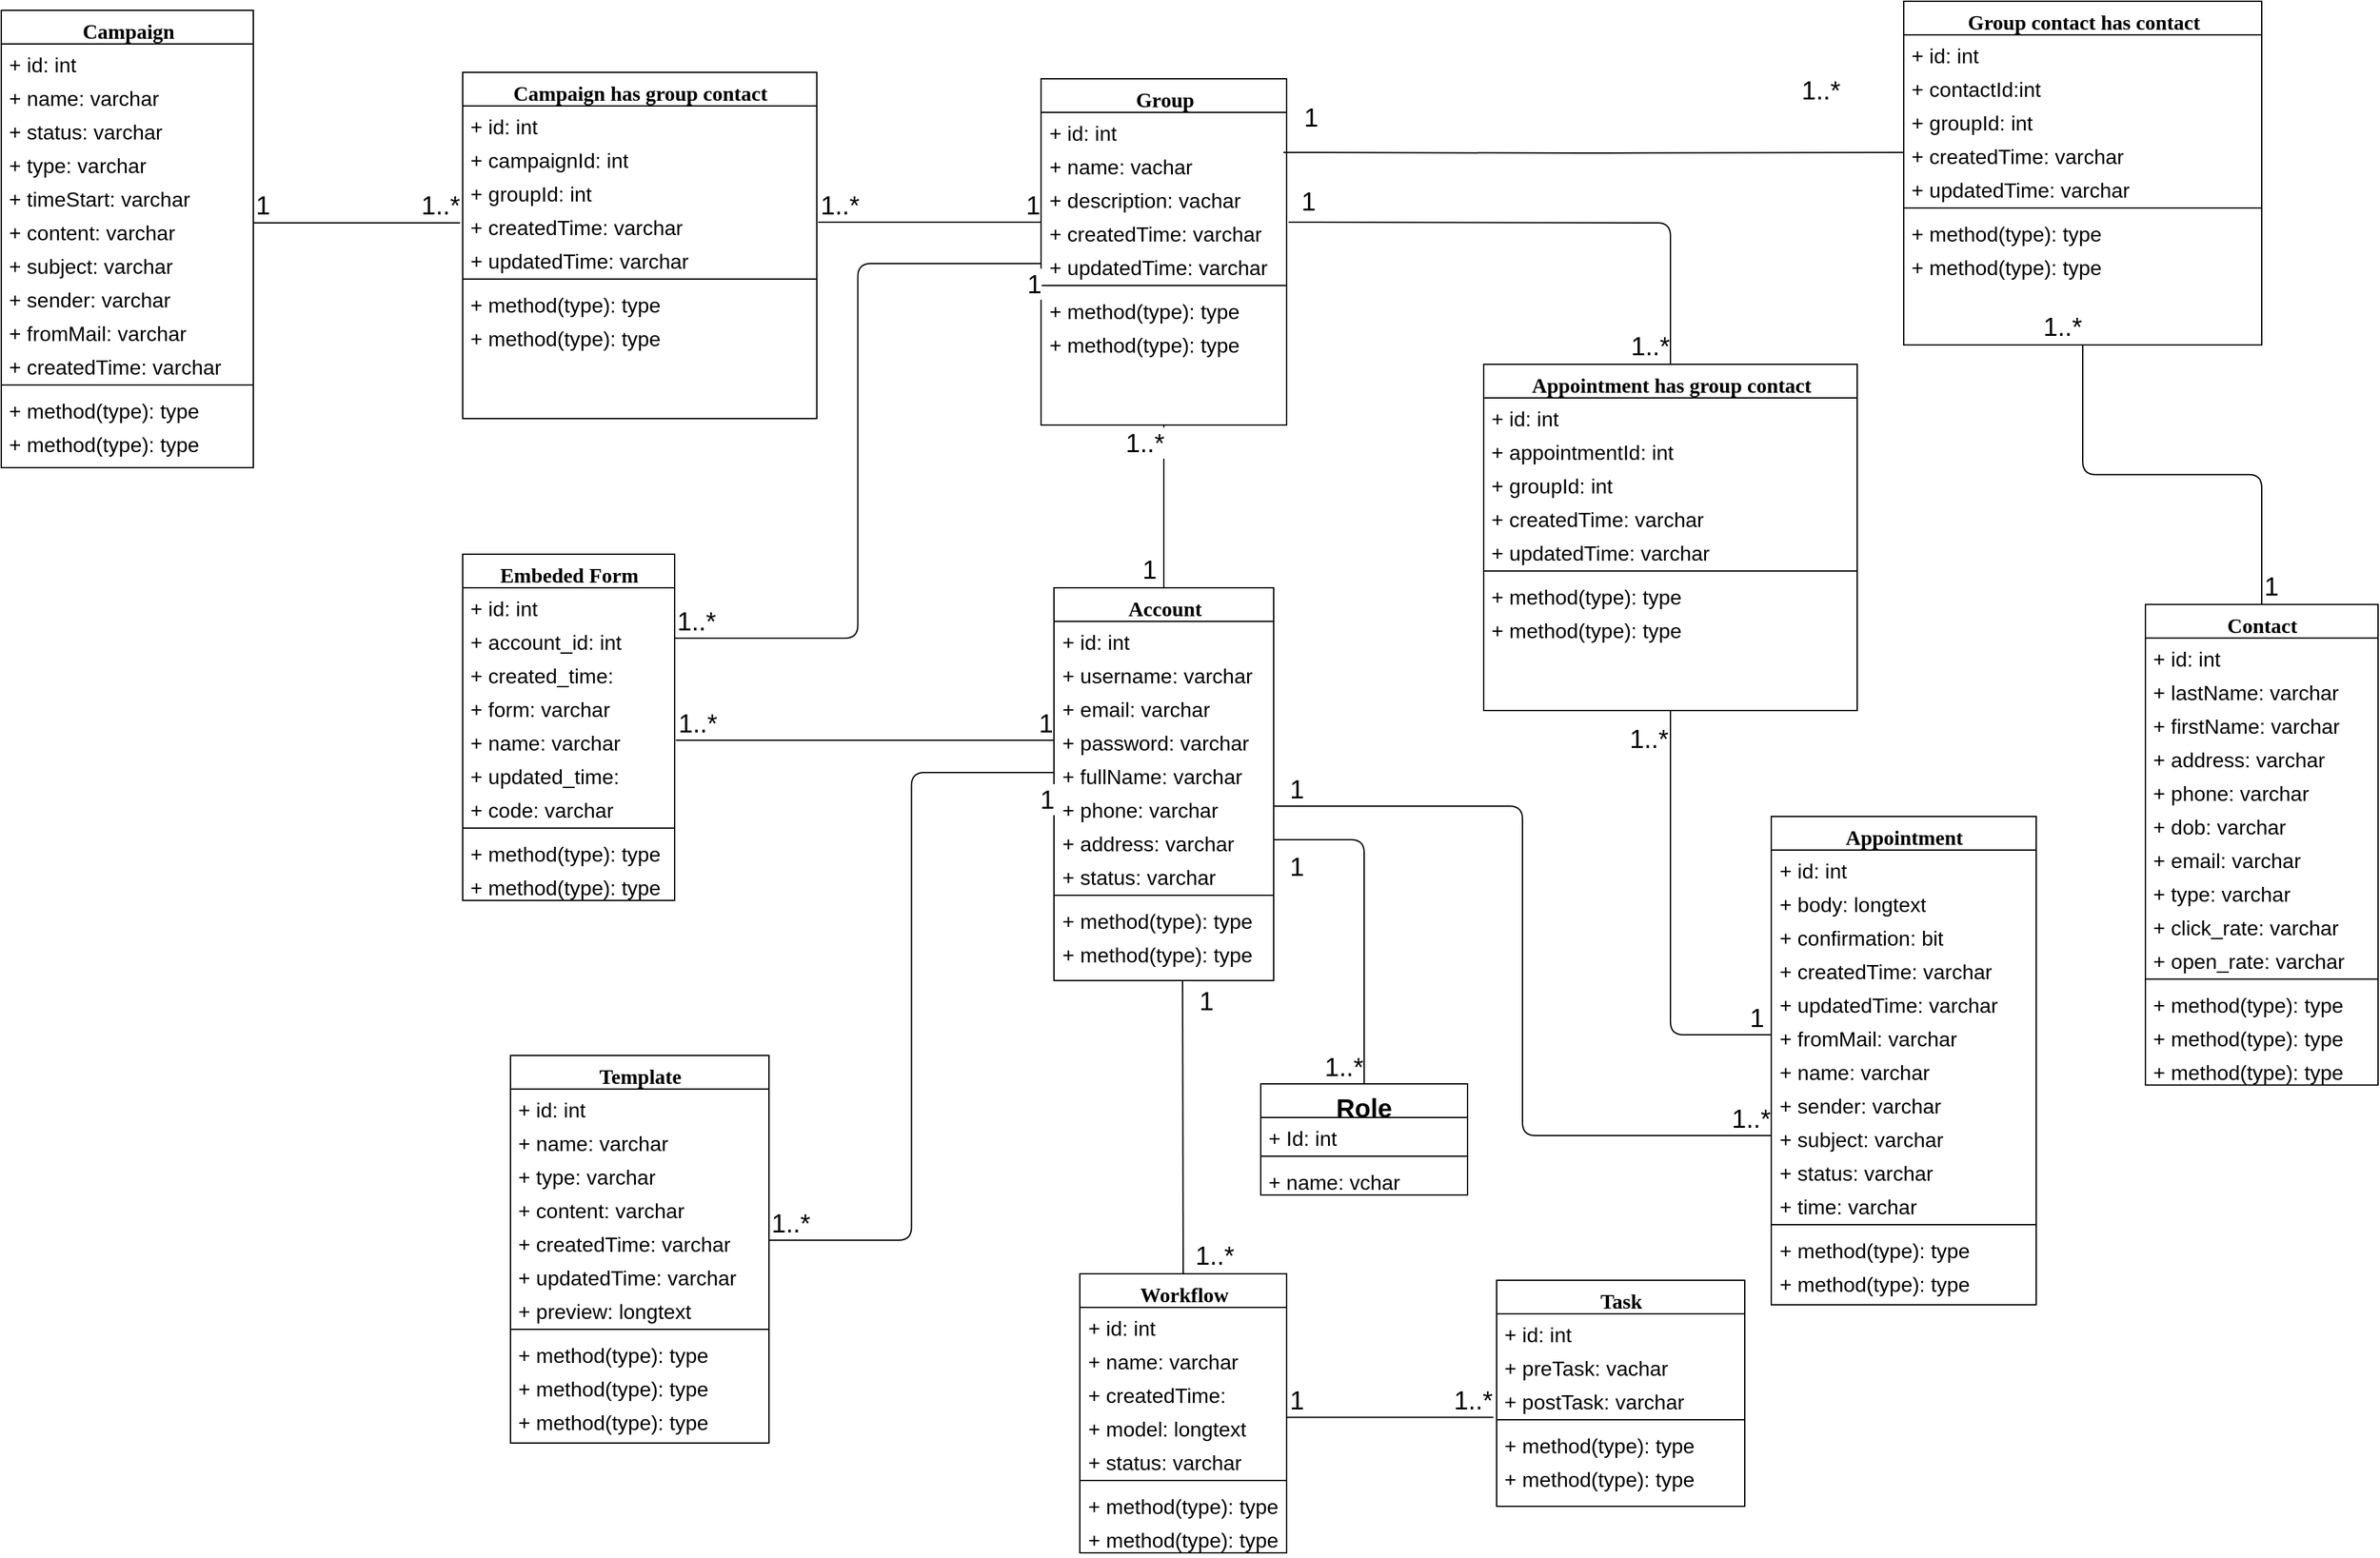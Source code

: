 <mxfile version="11.1.4" type="device"><diagram name="Page-1" id="9f46799a-70d6-7492-0946-bef42562c5a5"><mxGraphModel dx="2247" dy="725" grid="0" gridSize="10" guides="1" tooltips="1" connect="1" arrows="1" fold="1" page="0" pageScale="1" pageWidth="1100" pageHeight="850" background="#ffffff" math="0" shadow="0"><root><mxCell id="0"/><mxCell id="1" parent="0"/><mxCell id="78961159f06e98e8-17" value="Group" style="swimlane;html=1;fontStyle=1;align=center;verticalAlign=top;childLayout=stackLayout;horizontal=1;startSize=26;horizontalStack=0;resizeParent=1;resizeLast=0;collapsible=1;marginBottom=0;swimlaneFillColor=#ffffff;rounded=0;shadow=0;comic=0;labelBackgroundColor=none;strokeColor=#000000;strokeWidth=1;fillColor=none;fontFamily=Verdana;fontSize=16;fontColor=#000000;" parent="1" vertex="1"><mxGeometry x="373.5" y="205" width="190" height="268" as="geometry"/></mxCell><mxCell id="78961159f06e98e8-21" value="+ id: int" style="text;html=1;strokeColor=none;fillColor=none;align=left;verticalAlign=top;spacingLeft=4;spacingRight=4;whiteSpace=wrap;overflow=hidden;rotatable=0;points=[[0,0.5],[1,0.5]];portConstraint=eastwest;fontSize=16;" parent="78961159f06e98e8-17" vertex="1"><mxGeometry y="26" width="190" height="26" as="geometry"/></mxCell><mxCell id="78961159f06e98e8-23" value="+ name: vachar" style="text;html=1;strokeColor=none;fillColor=none;align=left;verticalAlign=top;spacingLeft=4;spacingRight=4;whiteSpace=wrap;overflow=hidden;rotatable=0;points=[[0,0.5],[1,0.5]];portConstraint=eastwest;fontSize=16;" parent="78961159f06e98e8-17" vertex="1"><mxGeometry y="52" width="190" height="26" as="geometry"/></mxCell><mxCell id="78961159f06e98e8-25" value="+ description: vachar" style="text;html=1;strokeColor=none;fillColor=none;align=left;verticalAlign=top;spacingLeft=4;spacingRight=4;whiteSpace=wrap;overflow=hidden;rotatable=0;points=[[0,0.5],[1,0.5]];portConstraint=eastwest;fontSize=16;" parent="78961159f06e98e8-17" vertex="1"><mxGeometry y="78" width="190" height="26" as="geometry"/></mxCell><mxCell id="78961159f06e98e8-26" value="+ createdTime: varchar" style="text;html=1;strokeColor=none;fillColor=none;align=left;verticalAlign=top;spacingLeft=4;spacingRight=4;whiteSpace=wrap;overflow=hidden;rotatable=0;points=[[0,0.5],[1,0.5]];portConstraint=eastwest;fontSize=16;" parent="78961159f06e98e8-17" vertex="1"><mxGeometry y="104" width="190" height="26" as="geometry"/></mxCell><mxCell id="78961159f06e98e8-24" value="+ updatedTime: varchar" style="text;html=1;strokeColor=none;fillColor=none;align=left;verticalAlign=top;spacingLeft=4;spacingRight=4;whiteSpace=wrap;overflow=hidden;rotatable=0;points=[[0,0.5],[1,0.5]];portConstraint=eastwest;fontSize=16;" parent="78961159f06e98e8-17" vertex="1"><mxGeometry y="130" width="190" height="26" as="geometry"/></mxCell><mxCell id="78961159f06e98e8-19" value="" style="line;html=1;strokeWidth=1;fillColor=none;align=left;verticalAlign=middle;spacingTop=-1;spacingLeft=3;spacingRight=3;rotatable=0;labelPosition=right;points=[];portConstraint=eastwest;fontSize=16;" parent="78961159f06e98e8-17" vertex="1"><mxGeometry y="156" width="190" height="8" as="geometry"/></mxCell><mxCell id="78961159f06e98e8-20" value="+ method(type): type" style="text;html=1;strokeColor=none;fillColor=none;align=left;verticalAlign=top;spacingLeft=4;spacingRight=4;whiteSpace=wrap;overflow=hidden;rotatable=0;points=[[0,0.5],[1,0.5]];portConstraint=eastwest;fontSize=16;" parent="78961159f06e98e8-17" vertex="1"><mxGeometry y="164" width="190" height="26" as="geometry"/></mxCell><mxCell id="78961159f06e98e8-27" value="+ method(type): type" style="text;html=1;strokeColor=none;fillColor=none;align=left;verticalAlign=top;spacingLeft=4;spacingRight=4;whiteSpace=wrap;overflow=hidden;rotatable=0;points=[[0,0.5],[1,0.5]];portConstraint=eastwest;fontSize=16;" parent="78961159f06e98e8-17" vertex="1"><mxGeometry y="190" width="190" height="26" as="geometry"/></mxCell><mxCell id="78961159f06e98e8-30" value="Contact" style="swimlane;html=1;fontStyle=1;align=center;verticalAlign=top;childLayout=stackLayout;horizontal=1;startSize=26;horizontalStack=0;resizeParent=1;resizeLast=0;collapsible=1;marginBottom=0;swimlaneFillColor=#ffffff;rounded=0;shadow=0;comic=0;labelBackgroundColor=none;strokeColor=#000000;strokeWidth=1;fillColor=none;fontFamily=Verdana;fontSize=16;fontColor=#000000;" parent="1" vertex="1"><mxGeometry x="1228" y="611.833" width="180" height="372" as="geometry"/></mxCell><mxCell id="78961159f06e98e8-31" value="+ id: int" style="text;html=1;strokeColor=none;fillColor=none;align=left;verticalAlign=top;spacingLeft=4;spacingRight=4;whiteSpace=wrap;overflow=hidden;rotatable=0;points=[[0,0.5],[1,0.5]];portConstraint=eastwest;fontSize=16;" parent="78961159f06e98e8-30" vertex="1"><mxGeometry y="26" width="180" height="26" as="geometry"/></mxCell><mxCell id="78961159f06e98e8-32" value="+ lastName: varchar" style="text;html=1;strokeColor=none;fillColor=none;align=left;verticalAlign=top;spacingLeft=4;spacingRight=4;whiteSpace=wrap;overflow=hidden;rotatable=0;points=[[0,0.5],[1,0.5]];portConstraint=eastwest;fontSize=16;" parent="78961159f06e98e8-30" vertex="1"><mxGeometry y="52" width="180" height="26" as="geometry"/></mxCell><mxCell id="78961159f06e98e8-33" value="+ firstName: varchar" style="text;html=1;strokeColor=none;fillColor=none;align=left;verticalAlign=top;spacingLeft=4;spacingRight=4;whiteSpace=wrap;overflow=hidden;rotatable=0;points=[[0,0.5],[1,0.5]];portConstraint=eastwest;fontSize=16;" parent="78961159f06e98e8-30" vertex="1"><mxGeometry y="78" width="180" height="26" as="geometry"/></mxCell><mxCell id="78961159f06e98e8-34" value="+ address: varchar" style="text;html=1;strokeColor=none;fillColor=none;align=left;verticalAlign=top;spacingLeft=4;spacingRight=4;whiteSpace=wrap;overflow=hidden;rotatable=0;points=[[0,0.5],[1,0.5]];portConstraint=eastwest;fontSize=16;" parent="78961159f06e98e8-30" vertex="1"><mxGeometry y="104" width="180" height="26" as="geometry"/></mxCell><mxCell id="78961159f06e98e8-36" value="+ phone: varchar" style="text;html=1;strokeColor=none;fillColor=none;align=left;verticalAlign=top;spacingLeft=4;spacingRight=4;whiteSpace=wrap;overflow=hidden;rotatable=0;points=[[0,0.5],[1,0.5]];portConstraint=eastwest;fontSize=16;" parent="78961159f06e98e8-30" vertex="1"><mxGeometry y="130" width="180" height="26" as="geometry"/></mxCell><mxCell id="78961159f06e98e8-37" value="+ dob: varchar" style="text;html=1;strokeColor=none;fillColor=none;align=left;verticalAlign=top;spacingLeft=4;spacingRight=4;whiteSpace=wrap;overflow=hidden;rotatable=0;points=[[0,0.5],[1,0.5]];portConstraint=eastwest;fontSize=16;" parent="78961159f06e98e8-30" vertex="1"><mxGeometry y="156" width="180" height="26" as="geometry"/></mxCell><mxCell id="nnzQ3aGv4kiYzwMEqZN--4" value="+ email: varchar" style="text;html=1;strokeColor=none;fillColor=none;align=left;verticalAlign=top;spacingLeft=4;spacingRight=4;whiteSpace=wrap;overflow=hidden;rotatable=0;points=[[0,0.5],[1,0.5]];portConstraint=eastwest;fontSize=16;" parent="78961159f06e98e8-30" vertex="1"><mxGeometry y="182" width="180" height="26" as="geometry"/></mxCell><mxCell id="nnzQ3aGv4kiYzwMEqZN--6" value="+ type: varchar" style="text;html=1;strokeColor=none;fillColor=none;align=left;verticalAlign=top;spacingLeft=4;spacingRight=4;whiteSpace=wrap;overflow=hidden;rotatable=0;points=[[0,0.5],[1,0.5]];portConstraint=eastwest;fontSize=16;" parent="78961159f06e98e8-30" vertex="1"><mxGeometry y="208" width="180" height="26" as="geometry"/></mxCell><mxCell id="nnzQ3aGv4kiYzwMEqZN--5" value="+ click_rate: varchar" style="text;html=1;strokeColor=none;fillColor=none;align=left;verticalAlign=top;spacingLeft=4;spacingRight=4;whiteSpace=wrap;overflow=hidden;rotatable=0;points=[[0,0.5],[1,0.5]];portConstraint=eastwest;fontSize=16;" parent="78961159f06e98e8-30" vertex="1"><mxGeometry y="234" width="180" height="26" as="geometry"/></mxCell><mxCell id="nnzQ3aGv4kiYzwMEqZN--7" value="+ open_rate: varchar" style="text;html=1;strokeColor=none;fillColor=none;align=left;verticalAlign=top;spacingLeft=4;spacingRight=4;whiteSpace=wrap;overflow=hidden;rotatable=0;points=[[0,0.5],[1,0.5]];portConstraint=eastwest;fontSize=16;" parent="78961159f06e98e8-30" vertex="1"><mxGeometry y="260" width="180" height="26" as="geometry"/></mxCell><mxCell id="78961159f06e98e8-38" value="" style="line;html=1;strokeWidth=1;fillColor=none;align=left;verticalAlign=middle;spacingTop=-1;spacingLeft=3;spacingRight=3;rotatable=0;labelPosition=right;points=[];portConstraint=eastwest;fontSize=16;" parent="78961159f06e98e8-30" vertex="1"><mxGeometry y="286" width="180" height="8" as="geometry"/></mxCell><mxCell id="78961159f06e98e8-39" value="+ method(type): type" style="text;html=1;strokeColor=none;fillColor=none;align=left;verticalAlign=top;spacingLeft=4;spacingRight=4;whiteSpace=wrap;overflow=hidden;rotatable=0;points=[[0,0.5],[1,0.5]];portConstraint=eastwest;fontSize=16;" parent="78961159f06e98e8-30" vertex="1"><mxGeometry y="294" width="180" height="26" as="geometry"/></mxCell><mxCell id="78961159f06e98e8-40" value="+ method(type): type" style="text;html=1;strokeColor=none;fillColor=none;align=left;verticalAlign=top;spacingLeft=4;spacingRight=4;whiteSpace=wrap;overflow=hidden;rotatable=0;points=[[0,0.5],[1,0.5]];portConstraint=eastwest;fontSize=16;" parent="78961159f06e98e8-30" vertex="1"><mxGeometry y="320" width="180" height="26" as="geometry"/></mxCell><mxCell id="78961159f06e98e8-42" value="+ method(type): type" style="text;html=1;strokeColor=none;fillColor=none;align=left;verticalAlign=top;spacingLeft=4;spacingRight=4;whiteSpace=wrap;overflow=hidden;rotatable=0;points=[[0,0.5],[1,0.5]];portConstraint=eastwest;fontSize=16;" parent="78961159f06e98e8-30" vertex="1"><mxGeometry y="346" width="180" height="26" as="geometry"/></mxCell><mxCell id="78961159f06e98e8-43" value="Embeded Form" style="swimlane;html=1;fontStyle=1;align=center;verticalAlign=top;childLayout=stackLayout;horizontal=1;startSize=26;horizontalStack=0;resizeParent=1;resizeLast=0;collapsible=1;marginBottom=0;swimlaneFillColor=#ffffff;rounded=0;shadow=0;comic=0;labelBackgroundColor=none;strokeColor=#000000;strokeWidth=1;fillColor=none;fontFamily=Verdana;fontSize=16;fontColor=#000000;" parent="1" vertex="1"><mxGeometry x="-74" y="573" width="164" height="268" as="geometry"/></mxCell><mxCell id="78961159f06e98e8-44" value="+ id: int" style="text;html=1;strokeColor=none;fillColor=none;align=left;verticalAlign=top;spacingLeft=4;spacingRight=4;whiteSpace=wrap;overflow=hidden;rotatable=0;points=[[0,0.5],[1,0.5]];portConstraint=eastwest;fontSize=16;" parent="78961159f06e98e8-43" vertex="1"><mxGeometry y="26" width="164" height="26" as="geometry"/></mxCell><mxCell id="78961159f06e98e8-45" value="+ account_id: int" style="text;html=1;strokeColor=none;fillColor=none;align=left;verticalAlign=top;spacingLeft=4;spacingRight=4;whiteSpace=wrap;overflow=hidden;rotatable=0;points=[[0,0.5],[1,0.5]];portConstraint=eastwest;fontSize=16;" parent="78961159f06e98e8-43" vertex="1"><mxGeometry y="52" width="164" height="26" as="geometry"/></mxCell><mxCell id="78961159f06e98e8-49" value="+ created_time: varchar" style="text;html=1;strokeColor=none;fillColor=none;align=left;verticalAlign=top;spacingLeft=4;spacingRight=4;whiteSpace=wrap;overflow=hidden;rotatable=0;points=[[0,0.5],[1,0.5]];portConstraint=eastwest;fontSize=16;" parent="78961159f06e98e8-43" vertex="1"><mxGeometry y="78" width="164" height="26" as="geometry"/></mxCell><mxCell id="78961159f06e98e8-50" value="+ form: varchar" style="text;html=1;strokeColor=none;fillColor=none;align=left;verticalAlign=top;spacingLeft=4;spacingRight=4;whiteSpace=wrap;overflow=hidden;rotatable=0;points=[[0,0.5],[1,0.5]];portConstraint=eastwest;fontSize=16;" parent="78961159f06e98e8-43" vertex="1"><mxGeometry y="104" width="164" height="26" as="geometry"/></mxCell><mxCell id="nnzQ3aGv4kiYzwMEqZN--10" value="+ name: varchar" style="text;html=1;strokeColor=none;fillColor=none;align=left;verticalAlign=top;spacingLeft=4;spacingRight=4;whiteSpace=wrap;overflow=hidden;rotatable=0;points=[[0,0.5],[1,0.5]];portConstraint=eastwest;fontSize=16;" parent="78961159f06e98e8-43" vertex="1"><mxGeometry y="130" width="164" height="26" as="geometry"/></mxCell><mxCell id="nnzQ3aGv4kiYzwMEqZN--12" value="+ updated_time: varchar" style="text;html=1;strokeColor=none;fillColor=none;align=left;verticalAlign=top;spacingLeft=4;spacingRight=4;whiteSpace=wrap;overflow=hidden;rotatable=0;points=[[0,0.5],[1,0.5]];portConstraint=eastwest;fontSize=16;" parent="78961159f06e98e8-43" vertex="1"><mxGeometry y="156" width="164" height="26" as="geometry"/></mxCell><mxCell id="nnzQ3aGv4kiYzwMEqZN--11" value="+ code: varchar" style="text;html=1;strokeColor=none;fillColor=none;align=left;verticalAlign=top;spacingLeft=4;spacingRight=4;whiteSpace=wrap;overflow=hidden;rotatable=0;points=[[0,0.5],[1,0.5]];portConstraint=eastwest;fontSize=16;" parent="78961159f06e98e8-43" vertex="1"><mxGeometry y="182" width="164" height="26" as="geometry"/></mxCell><mxCell id="78961159f06e98e8-51" value="" style="line;html=1;strokeWidth=1;fillColor=none;align=left;verticalAlign=middle;spacingTop=-1;spacingLeft=3;spacingRight=3;rotatable=0;labelPosition=right;points=[];portConstraint=eastwest;fontSize=16;" parent="78961159f06e98e8-43" vertex="1"><mxGeometry y="208" width="164" height="8" as="geometry"/></mxCell><mxCell id="78961159f06e98e8-52" value="+ method(type): type" style="text;html=1;strokeColor=none;fillColor=none;align=left;verticalAlign=top;spacingLeft=4;spacingRight=4;whiteSpace=wrap;overflow=hidden;rotatable=0;points=[[0,0.5],[1,0.5]];portConstraint=eastwest;fontSize=16;" parent="78961159f06e98e8-43" vertex="1"><mxGeometry y="216" width="164" height="26" as="geometry"/></mxCell><mxCell id="78961159f06e98e8-53" value="+ method(type): type" style="text;html=1;strokeColor=none;fillColor=none;align=left;verticalAlign=top;spacingLeft=4;spacingRight=4;whiteSpace=wrap;overflow=hidden;rotatable=0;points=[[0,0.5],[1,0.5]];portConstraint=eastwest;fontSize=16;" parent="78961159f06e98e8-43" vertex="1"><mxGeometry y="242" width="164" height="26" as="geometry"/></mxCell><mxCell id="78961159f06e98e8-56" value="Template" style="swimlane;html=1;fontStyle=1;align=center;verticalAlign=top;childLayout=stackLayout;horizontal=1;startSize=26;horizontalStack=0;resizeParent=1;resizeLast=0;collapsible=1;marginBottom=0;swimlaneFillColor=#ffffff;rounded=0;shadow=0;comic=0;labelBackgroundColor=none;strokeColor=#000000;strokeWidth=1;fillColor=none;fontFamily=Verdana;fontSize=16;fontColor=#000000;" parent="1" vertex="1"><mxGeometry x="-37" y="961" width="200" height="300" as="geometry"/></mxCell><mxCell id="78961159f06e98e8-57" value="+ id: int" style="text;html=1;strokeColor=none;fillColor=none;align=left;verticalAlign=top;spacingLeft=4;spacingRight=4;whiteSpace=wrap;overflow=hidden;rotatable=0;points=[[0,0.5],[1,0.5]];portConstraint=eastwest;fontSize=16;" parent="78961159f06e98e8-56" vertex="1"><mxGeometry y="26" width="200" height="26" as="geometry"/></mxCell><mxCell id="78961159f06e98e8-58" value="+ name: varchar" style="text;html=1;strokeColor=none;fillColor=none;align=left;verticalAlign=top;spacingLeft=4;spacingRight=4;whiteSpace=wrap;overflow=hidden;rotatable=0;points=[[0,0.5],[1,0.5]];portConstraint=eastwest;fontSize=16;" parent="78961159f06e98e8-56" vertex="1"><mxGeometry y="52" width="200" height="26" as="geometry"/></mxCell><mxCell id="78961159f06e98e8-59" value="+ type: varchar" style="text;html=1;strokeColor=none;fillColor=none;align=left;verticalAlign=top;spacingLeft=4;spacingRight=4;whiteSpace=wrap;overflow=hidden;rotatable=0;points=[[0,0.5],[1,0.5]];portConstraint=eastwest;fontSize=16;" parent="78961159f06e98e8-56" vertex="1"><mxGeometry y="78" width="200" height="26" as="geometry"/></mxCell><mxCell id="78961159f06e98e8-60" value="+ content: varchar" style="text;html=1;strokeColor=none;fillColor=none;align=left;verticalAlign=top;spacingLeft=4;spacingRight=4;whiteSpace=wrap;overflow=hidden;rotatable=0;points=[[0,0.5],[1,0.5]];portConstraint=eastwest;fontSize=16;" parent="78961159f06e98e8-56" vertex="1"><mxGeometry y="104" width="200" height="26" as="geometry"/></mxCell><mxCell id="78961159f06e98e8-61" value="+ createdTime: varchar" style="text;html=1;strokeColor=none;fillColor=none;align=left;verticalAlign=top;spacingLeft=4;spacingRight=4;whiteSpace=wrap;overflow=hidden;rotatable=0;points=[[0,0.5],[1,0.5]];portConstraint=eastwest;fontSize=16;" parent="78961159f06e98e8-56" vertex="1"><mxGeometry y="130" width="200" height="26" as="geometry"/></mxCell><mxCell id="78961159f06e98e8-63" value="+ updatedTime: varchar" style="text;html=1;strokeColor=none;fillColor=none;align=left;verticalAlign=top;spacingLeft=4;spacingRight=4;whiteSpace=wrap;overflow=hidden;rotatable=0;points=[[0,0.5],[1,0.5]];portConstraint=eastwest;fontSize=16;" parent="78961159f06e98e8-56" vertex="1"><mxGeometry y="156" width="200" height="26" as="geometry"/></mxCell><mxCell id="78961159f06e98e8-62" value="+ preview: longtext" style="text;html=1;strokeColor=none;fillColor=none;align=left;verticalAlign=top;spacingLeft=4;spacingRight=4;whiteSpace=wrap;overflow=hidden;rotatable=0;points=[[0,0.5],[1,0.5]];portConstraint=eastwest;fontSize=16;" parent="78961159f06e98e8-56" vertex="1"><mxGeometry y="182" width="200" height="26" as="geometry"/></mxCell><mxCell id="78961159f06e98e8-64" value="" style="line;html=1;strokeWidth=1;fillColor=none;align=left;verticalAlign=middle;spacingTop=-1;spacingLeft=3;spacingRight=3;rotatable=0;labelPosition=right;points=[];portConstraint=eastwest;fontSize=16;" parent="78961159f06e98e8-56" vertex="1"><mxGeometry y="208" width="200" height="8" as="geometry"/></mxCell><mxCell id="78961159f06e98e8-65" value="+ method(type): type" style="text;html=1;strokeColor=none;fillColor=none;align=left;verticalAlign=top;spacingLeft=4;spacingRight=4;whiteSpace=wrap;overflow=hidden;rotatable=0;points=[[0,0.5],[1,0.5]];portConstraint=eastwest;fontSize=16;" parent="78961159f06e98e8-56" vertex="1"><mxGeometry y="216" width="200" height="26" as="geometry"/></mxCell><mxCell id="78961159f06e98e8-66" value="+ method(type): type" style="text;html=1;strokeColor=none;fillColor=none;align=left;verticalAlign=top;spacingLeft=4;spacingRight=4;whiteSpace=wrap;overflow=hidden;rotatable=0;points=[[0,0.5],[1,0.5]];portConstraint=eastwest;fontSize=16;" parent="78961159f06e98e8-56" vertex="1"><mxGeometry y="242" width="200" height="26" as="geometry"/></mxCell><mxCell id="78961159f06e98e8-68" value="+ method(type): type" style="text;html=1;strokeColor=none;fillColor=none;align=left;verticalAlign=top;spacingLeft=4;spacingRight=4;whiteSpace=wrap;overflow=hidden;rotatable=0;points=[[0,0.5],[1,0.5]];portConstraint=eastwest;fontSize=16;" parent="78961159f06e98e8-56" vertex="1"><mxGeometry y="268" width="200" height="26" as="geometry"/></mxCell><mxCell id="78961159f06e98e8-69" value="Appointment" style="swimlane;html=1;fontStyle=1;align=center;verticalAlign=top;childLayout=stackLayout;horizontal=1;startSize=26;horizontalStack=0;resizeParent=1;resizeLast=0;collapsible=1;marginBottom=0;swimlaneFillColor=#ffffff;rounded=0;shadow=0;comic=0;labelBackgroundColor=none;strokeColor=#000000;strokeWidth=1;fillColor=none;fontFamily=Verdana;fontSize=16;fontColor=#000000;" parent="1" vertex="1"><mxGeometry x="938.5" y="776" width="205" height="378" as="geometry"/></mxCell><mxCell id="78961159f06e98e8-70" value="+ id: int" style="text;html=1;strokeColor=none;fillColor=none;align=left;verticalAlign=top;spacingLeft=4;spacingRight=4;whiteSpace=wrap;overflow=hidden;rotatable=0;points=[[0,0.5],[1,0.5]];portConstraint=eastwest;fontSize=16;" parent="78961159f06e98e8-69" vertex="1"><mxGeometry y="26" width="205" height="26" as="geometry"/></mxCell><mxCell id="78961159f06e98e8-71" value="+ body: longtext" style="text;html=1;strokeColor=none;fillColor=none;align=left;verticalAlign=top;spacingLeft=4;spacingRight=4;whiteSpace=wrap;overflow=hidden;rotatable=0;points=[[0,0.5],[1,0.5]];portConstraint=eastwest;fontSize=16;" parent="78961159f06e98e8-69" vertex="1"><mxGeometry y="52" width="205" height="26" as="geometry"/></mxCell><mxCell id="78961159f06e98e8-72" value="+ confirmation: bit" style="text;html=1;strokeColor=none;fillColor=none;align=left;verticalAlign=top;spacingLeft=4;spacingRight=4;whiteSpace=wrap;overflow=hidden;rotatable=0;points=[[0,0.5],[1,0.5]];portConstraint=eastwest;fontSize=16;" parent="78961159f06e98e8-69" vertex="1"><mxGeometry y="78" width="205" height="26" as="geometry"/></mxCell><mxCell id="78961159f06e98e8-74" value="+ createdTime: varchar" style="text;html=1;strokeColor=none;fillColor=none;align=left;verticalAlign=top;spacingLeft=4;spacingRight=4;whiteSpace=wrap;overflow=hidden;rotatable=0;points=[[0,0.5],[1,0.5]];portConstraint=eastwest;fontSize=16;" parent="78961159f06e98e8-69" vertex="1"><mxGeometry y="104" width="205" height="26" as="geometry"/></mxCell><mxCell id="78961159f06e98e8-76" value="+ updatedTime: varchar" style="text;html=1;strokeColor=none;fillColor=none;align=left;verticalAlign=top;spacingLeft=4;spacingRight=4;whiteSpace=wrap;overflow=hidden;rotatable=0;points=[[0,0.5],[1,0.5]];portConstraint=eastwest;fontSize=16;" parent="78961159f06e98e8-69" vertex="1"><mxGeometry y="130" width="205" height="26" as="geometry"/></mxCell><mxCell id="78961159f06e98e8-75" value="+ fromMail: varchar" style="text;html=1;strokeColor=none;fillColor=none;align=left;verticalAlign=top;spacingLeft=4;spacingRight=4;whiteSpace=wrap;overflow=hidden;rotatable=0;points=[[0,0.5],[1,0.5]];portConstraint=eastwest;fontSize=16;" parent="78961159f06e98e8-69" vertex="1"><mxGeometry y="156" width="205" height="26" as="geometry"/></mxCell><mxCell id="nnzQ3aGv4kiYzwMEqZN--14" value="+ name: varchar" style="text;html=1;strokeColor=none;fillColor=none;align=left;verticalAlign=top;spacingLeft=4;spacingRight=4;whiteSpace=wrap;overflow=hidden;rotatable=0;points=[[0,0.5],[1,0.5]];portConstraint=eastwest;fontSize=16;" parent="78961159f06e98e8-69" vertex="1"><mxGeometry y="182" width="205" height="26" as="geometry"/></mxCell><mxCell id="nnzQ3aGv4kiYzwMEqZN--15" value="+ sender: varchar" style="text;html=1;strokeColor=none;fillColor=none;align=left;verticalAlign=top;spacingLeft=4;spacingRight=4;whiteSpace=wrap;overflow=hidden;rotatable=0;points=[[0,0.5],[1,0.5]];portConstraint=eastwest;fontSize=16;" parent="78961159f06e98e8-69" vertex="1"><mxGeometry y="208" width="205" height="26" as="geometry"/></mxCell><mxCell id="nnzQ3aGv4kiYzwMEqZN--16" value="+ subject: varchar" style="text;html=1;strokeColor=none;fillColor=none;align=left;verticalAlign=top;spacingLeft=4;spacingRight=4;whiteSpace=wrap;overflow=hidden;rotatable=0;points=[[0,0.5],[1,0.5]];portConstraint=eastwest;fontSize=16;" parent="78961159f06e98e8-69" vertex="1"><mxGeometry y="234" width="205" height="26" as="geometry"/></mxCell><mxCell id="nnzQ3aGv4kiYzwMEqZN--17" value="+ status: varchar" style="text;html=1;strokeColor=none;fillColor=none;align=left;verticalAlign=top;spacingLeft=4;spacingRight=4;whiteSpace=wrap;overflow=hidden;rotatable=0;points=[[0,0.5],[1,0.5]];portConstraint=eastwest;fontSize=16;" parent="78961159f06e98e8-69" vertex="1"><mxGeometry y="260" width="205" height="26" as="geometry"/></mxCell><mxCell id="nnzQ3aGv4kiYzwMEqZN--18" value="+ time: varchar" style="text;html=1;strokeColor=none;fillColor=none;align=left;verticalAlign=top;spacingLeft=4;spacingRight=4;whiteSpace=wrap;overflow=hidden;rotatable=0;points=[[0,0.5],[1,0.5]];portConstraint=eastwest;fontSize=16;" parent="78961159f06e98e8-69" vertex="1"><mxGeometry y="286" width="205" height="26" as="geometry"/></mxCell><mxCell id="78961159f06e98e8-77" value="" style="line;html=1;strokeWidth=1;fillColor=none;align=left;verticalAlign=middle;spacingTop=-1;spacingLeft=3;spacingRight=3;rotatable=0;labelPosition=right;points=[];portConstraint=eastwest;fontSize=16;" parent="78961159f06e98e8-69" vertex="1"><mxGeometry y="312" width="205" height="8" as="geometry"/></mxCell><mxCell id="78961159f06e98e8-78" value="+ method(type): type" style="text;html=1;strokeColor=none;fillColor=none;align=left;verticalAlign=top;spacingLeft=4;spacingRight=4;whiteSpace=wrap;overflow=hidden;rotatable=0;points=[[0,0.5],[1,0.5]];portConstraint=eastwest;fontSize=16;" parent="78961159f06e98e8-69" vertex="1"><mxGeometry y="320" width="205" height="26" as="geometry"/></mxCell><mxCell id="78961159f06e98e8-79" value="+ method(type): type" style="text;html=1;strokeColor=none;fillColor=none;align=left;verticalAlign=top;spacingLeft=4;spacingRight=4;whiteSpace=wrap;overflow=hidden;rotatable=0;points=[[0,0.5],[1,0.5]];portConstraint=eastwest;fontSize=16;" parent="78961159f06e98e8-69" vertex="1"><mxGeometry y="346" width="205" height="26" as="geometry"/></mxCell><mxCell id="78961159f06e98e8-82" value="Account" style="swimlane;html=1;fontStyle=1;align=center;verticalAlign=top;childLayout=stackLayout;horizontal=1;startSize=26;horizontalStack=0;resizeParent=1;resizeLast=0;collapsible=1;marginBottom=0;swimlaneFillColor=#ffffff;rounded=0;shadow=0;comic=0;labelBackgroundColor=none;strokeColor=#000000;strokeWidth=1;fillColor=none;fontFamily=Verdana;fontSize=16;fontColor=#000000;" parent="1" vertex="1"><mxGeometry x="383.5" y="599" width="170" height="304" as="geometry"/></mxCell><mxCell id="78961159f06e98e8-83" value="+ id: int" style="text;html=1;strokeColor=none;fillColor=none;align=left;verticalAlign=top;spacingLeft=4;spacingRight=4;whiteSpace=wrap;overflow=hidden;rotatable=0;points=[[0,0.5],[1,0.5]];portConstraint=eastwest;fontSize=16;" parent="78961159f06e98e8-82" vertex="1"><mxGeometry y="26" width="170" height="26" as="geometry"/></mxCell><mxCell id="nnzQ3aGv4kiYzwMEqZN--38" value="+ username: varchar" style="text;html=1;strokeColor=none;fillColor=none;align=left;verticalAlign=top;spacingLeft=4;spacingRight=4;whiteSpace=wrap;overflow=hidden;rotatable=0;points=[[0,0.5],[1,0.5]];portConstraint=eastwest;fontSize=16;" parent="78961159f06e98e8-82" vertex="1"><mxGeometry y="52" width="170" height="26" as="geometry"/></mxCell><mxCell id="78961159f06e98e8-84" value="+ email: varchar" style="text;html=1;strokeColor=none;fillColor=none;align=left;verticalAlign=top;spacingLeft=4;spacingRight=4;whiteSpace=wrap;overflow=hidden;rotatable=0;points=[[0,0.5],[1,0.5]];portConstraint=eastwest;fontSize=16;" parent="78961159f06e98e8-82" vertex="1"><mxGeometry y="78" width="170" height="26" as="geometry"/></mxCell><mxCell id="78961159f06e98e8-85" value="+ password: varchar" style="text;html=1;strokeColor=none;fillColor=none;align=left;verticalAlign=top;spacingLeft=4;spacingRight=4;whiteSpace=wrap;overflow=hidden;rotatable=0;points=[[0,0.5],[1,0.5]];portConstraint=eastwest;fontSize=16;" parent="78961159f06e98e8-82" vertex="1"><mxGeometry y="104" width="170" height="26" as="geometry"/></mxCell><mxCell id="78961159f06e98e8-86" value="+ fullName: varchar" style="text;html=1;strokeColor=none;fillColor=none;align=left;verticalAlign=top;spacingLeft=4;spacingRight=4;whiteSpace=wrap;overflow=hidden;rotatable=0;points=[[0,0.5],[1,0.5]];portConstraint=eastwest;fontSize=16;" parent="78961159f06e98e8-82" vertex="1"><mxGeometry y="130" width="170" height="26" as="geometry"/></mxCell><mxCell id="78961159f06e98e8-87" value="+ phone: varchar" style="text;html=1;strokeColor=none;fillColor=none;align=left;verticalAlign=top;spacingLeft=4;spacingRight=4;whiteSpace=wrap;overflow=hidden;rotatable=0;points=[[0,0.5],[1,0.5]];portConstraint=eastwest;fontSize=16;" parent="78961159f06e98e8-82" vertex="1"><mxGeometry y="156" width="170" height="26" as="geometry"/></mxCell><mxCell id="78961159f06e98e8-88" value="+ address: varchar" style="text;html=1;strokeColor=none;fillColor=none;align=left;verticalAlign=top;spacingLeft=4;spacingRight=4;whiteSpace=wrap;overflow=hidden;rotatable=0;points=[[0,0.5],[1,0.5]];portConstraint=eastwest;fontSize=16;" parent="78961159f06e98e8-82" vertex="1"><mxGeometry y="182" width="170" height="26" as="geometry"/></mxCell><mxCell id="78961159f06e98e8-89" value="+ status: varchar" style="text;html=1;strokeColor=none;fillColor=none;align=left;verticalAlign=top;spacingLeft=4;spacingRight=4;whiteSpace=wrap;overflow=hidden;rotatable=0;points=[[0,0.5],[1,0.5]];portConstraint=eastwest;fontSize=16;" parent="78961159f06e98e8-82" vertex="1"><mxGeometry y="208" width="170" height="26" as="geometry"/></mxCell><mxCell id="78961159f06e98e8-90" value="" style="line;html=1;strokeWidth=1;fillColor=none;align=left;verticalAlign=middle;spacingTop=-1;spacingLeft=3;spacingRight=3;rotatable=0;labelPosition=right;points=[];portConstraint=eastwest;fontSize=16;" parent="78961159f06e98e8-82" vertex="1"><mxGeometry y="234" width="170" height="8" as="geometry"/></mxCell><mxCell id="78961159f06e98e8-91" value="+ method(type): type" style="text;html=1;strokeColor=none;fillColor=none;align=left;verticalAlign=top;spacingLeft=4;spacingRight=4;whiteSpace=wrap;overflow=hidden;rotatable=0;points=[[0,0.5],[1,0.5]];portConstraint=eastwest;fontSize=16;" parent="78961159f06e98e8-82" vertex="1"><mxGeometry y="242" width="170" height="26" as="geometry"/></mxCell><mxCell id="78961159f06e98e8-94" value="+ method(type): type" style="text;html=1;strokeColor=none;fillColor=none;align=left;verticalAlign=top;spacingLeft=4;spacingRight=4;whiteSpace=wrap;overflow=hidden;rotatable=0;points=[[0,0.5],[1,0.5]];portConstraint=eastwest;fontSize=16;" parent="78961159f06e98e8-82" vertex="1"><mxGeometry y="268" width="170" height="36" as="geometry"/></mxCell><mxCell id="78961159f06e98e8-108" value="Workflow" style="swimlane;html=1;fontStyle=1;align=center;verticalAlign=top;childLayout=stackLayout;horizontal=1;startSize=26;horizontalStack=0;resizeParent=1;resizeLast=0;collapsible=1;marginBottom=0;swimlaneFillColor=#ffffff;rounded=0;shadow=0;comic=0;labelBackgroundColor=none;strokeColor=#000000;strokeWidth=1;fillColor=none;fontFamily=Verdana;fontSize=16;fontColor=#000000;" parent="1" vertex="1"><mxGeometry x="403.5" y="1130.0" width="160" height="216" as="geometry"/></mxCell><mxCell id="78961159f06e98e8-109" value="+ id: int" style="text;html=1;strokeColor=none;fillColor=none;align=left;verticalAlign=top;spacingLeft=4;spacingRight=4;whiteSpace=wrap;overflow=hidden;rotatable=0;points=[[0,0.5],[1,0.5]];portConstraint=eastwest;fontSize=16;" parent="78961159f06e98e8-108" vertex="1"><mxGeometry y="26" width="160" height="26" as="geometry"/></mxCell><mxCell id="78961159f06e98e8-110" value="+ name: varchar" style="text;html=1;strokeColor=none;fillColor=none;align=left;verticalAlign=top;spacingLeft=4;spacingRight=4;whiteSpace=wrap;overflow=hidden;rotatable=0;points=[[0,0.5],[1,0.5]];portConstraint=eastwest;fontSize=16;" parent="78961159f06e98e8-108" vertex="1"><mxGeometry y="52" width="160" height="26" as="geometry"/></mxCell><mxCell id="nnzQ3aGv4kiYzwMEqZN--20" value="+ createdTime: varchar" style="text;html=1;strokeColor=none;fillColor=none;align=left;verticalAlign=top;spacingLeft=4;spacingRight=4;whiteSpace=wrap;overflow=hidden;rotatable=0;points=[[0,0.5],[1,0.5]];portConstraint=eastwest;fontSize=16;" parent="78961159f06e98e8-108" vertex="1"><mxGeometry y="78" width="160" height="26" as="geometry"/></mxCell><mxCell id="nnzQ3aGv4kiYzwMEqZN--19" value="+ model: longtext" style="text;html=1;strokeColor=none;fillColor=none;align=left;verticalAlign=top;spacingLeft=4;spacingRight=4;whiteSpace=wrap;overflow=hidden;rotatable=0;points=[[0,0.5],[1,0.5]];portConstraint=eastwest;fontSize=16;" parent="78961159f06e98e8-108" vertex="1"><mxGeometry y="104" width="160" height="26" as="geometry"/></mxCell><mxCell id="nnzQ3aGv4kiYzwMEqZN--21" value="+ status: varchar" style="text;html=1;strokeColor=none;fillColor=none;align=left;verticalAlign=top;spacingLeft=4;spacingRight=4;whiteSpace=wrap;overflow=hidden;rotatable=0;points=[[0,0.5],[1,0.5]];portConstraint=eastwest;fontSize=16;" parent="78961159f06e98e8-108" vertex="1"><mxGeometry y="130" width="160" height="26" as="geometry"/></mxCell><mxCell id="78961159f06e98e8-116" value="" style="line;html=1;strokeWidth=1;fillColor=none;align=left;verticalAlign=middle;spacingTop=-1;spacingLeft=3;spacingRight=3;rotatable=0;labelPosition=right;points=[];portConstraint=eastwest;fontSize=16;" parent="78961159f06e98e8-108" vertex="1"><mxGeometry y="156" width="160" height="8" as="geometry"/></mxCell><mxCell id="78961159f06e98e8-117" value="+ method(type): type" style="text;html=1;strokeColor=none;fillColor=none;align=left;verticalAlign=top;spacingLeft=4;spacingRight=4;whiteSpace=wrap;overflow=hidden;rotatable=0;points=[[0,0.5],[1,0.5]];portConstraint=eastwest;fontSize=16;" parent="78961159f06e98e8-108" vertex="1"><mxGeometry y="164" width="160" height="26" as="geometry"/></mxCell><mxCell id="78961159f06e98e8-120" value="+ method(type): type" style="text;html=1;strokeColor=none;fillColor=none;align=left;verticalAlign=top;spacingLeft=4;spacingRight=4;whiteSpace=wrap;overflow=hidden;rotatable=0;points=[[0,0.5],[1,0.5]];portConstraint=eastwest;fontSize=16;" parent="78961159f06e98e8-108" vertex="1"><mxGeometry y="190" width="160" height="26" as="geometry"/></mxCell><mxCell id="nnzQ3aGv4kiYzwMEqZN--22" value="Campaign" style="swimlane;html=1;fontStyle=1;align=center;verticalAlign=top;childLayout=stackLayout;horizontal=1;startSize=26;horizontalStack=0;resizeParent=1;resizeLast=0;collapsible=1;marginBottom=0;swimlaneFillColor=#ffffff;rounded=0;shadow=0;comic=0;labelBackgroundColor=none;strokeColor=#000000;strokeWidth=1;fillColor=none;fontFamily=Verdana;fontSize=16;fontColor=#000000;" parent="1" vertex="1"><mxGeometry x="-431" y="152" width="195" height="354" as="geometry"/></mxCell><mxCell id="nnzQ3aGv4kiYzwMEqZN--23" value="+ id: int" style="text;html=1;strokeColor=none;fillColor=none;align=left;verticalAlign=top;spacingLeft=4;spacingRight=4;whiteSpace=wrap;overflow=hidden;rotatable=0;points=[[0,0.5],[1,0.5]];portConstraint=eastwest;fontSize=16;" parent="nnzQ3aGv4kiYzwMEqZN--22" vertex="1"><mxGeometry y="26" width="195" height="26" as="geometry"/></mxCell><mxCell id="nnzQ3aGv4kiYzwMEqZN--29" value="+ name: varchar" style="text;html=1;strokeColor=none;fillColor=none;align=left;verticalAlign=top;spacingLeft=4;spacingRight=4;whiteSpace=wrap;overflow=hidden;rotatable=0;points=[[0,0.5],[1,0.5]];portConstraint=eastwest;fontSize=16;" parent="nnzQ3aGv4kiYzwMEqZN--22" vertex="1"><mxGeometry y="52" width="195" height="26" as="geometry"/></mxCell><mxCell id="nnzQ3aGv4kiYzwMEqZN--32" value="+ status: varchar" style="text;html=1;strokeColor=none;fillColor=none;align=left;verticalAlign=top;spacingLeft=4;spacingRight=4;whiteSpace=wrap;overflow=hidden;rotatable=0;points=[[0,0.5],[1,0.5]];portConstraint=eastwest;fontSize=16;" parent="nnzQ3aGv4kiYzwMEqZN--22" vertex="1"><mxGeometry y="78" width="195" height="26" as="geometry"/></mxCell><mxCell id="nnzQ3aGv4kiYzwMEqZN--24" value="+ type: varchar" style="text;html=1;strokeColor=none;fillColor=none;align=left;verticalAlign=top;spacingLeft=4;spacingRight=4;whiteSpace=wrap;overflow=hidden;rotatable=0;points=[[0,0.5],[1,0.5]];portConstraint=eastwest;fontSize=16;" parent="nnzQ3aGv4kiYzwMEqZN--22" vertex="1"><mxGeometry y="104" width="195" height="26" as="geometry"/></mxCell><mxCell id="nnzQ3aGv4kiYzwMEqZN--26" value="+ timeStart: varchar" style="text;html=1;strokeColor=none;fillColor=none;align=left;verticalAlign=top;spacingLeft=4;spacingRight=4;whiteSpace=wrap;overflow=hidden;rotatable=0;points=[[0,0.5],[1,0.5]];portConstraint=eastwest;fontSize=16;" parent="nnzQ3aGv4kiYzwMEqZN--22" vertex="1"><mxGeometry y="130" width="195" height="26" as="geometry"/></mxCell><mxCell id="nnzQ3aGv4kiYzwMEqZN--27" value="+ content: varchar" style="text;html=1;strokeColor=none;fillColor=none;align=left;verticalAlign=top;spacingLeft=4;spacingRight=4;whiteSpace=wrap;overflow=hidden;rotatable=0;points=[[0,0.5],[1,0.5]];portConstraint=eastwest;fontSize=16;" parent="nnzQ3aGv4kiYzwMEqZN--22" vertex="1"><mxGeometry y="156" width="195" height="26" as="geometry"/></mxCell><mxCell id="nnzQ3aGv4kiYzwMEqZN--28" value="+ subject: varchar" style="text;html=1;strokeColor=none;fillColor=none;align=left;verticalAlign=top;spacingLeft=4;spacingRight=4;whiteSpace=wrap;overflow=hidden;rotatable=0;points=[[0,0.5],[1,0.5]];portConstraint=eastwest;fontSize=16;" parent="nnzQ3aGv4kiYzwMEqZN--22" vertex="1"><mxGeometry y="182" width="195" height="26" as="geometry"/></mxCell><mxCell id="nnzQ3aGv4kiYzwMEqZN--30" value="+ sender: varchar" style="text;html=1;strokeColor=none;fillColor=none;align=left;verticalAlign=top;spacingLeft=4;spacingRight=4;whiteSpace=wrap;overflow=hidden;rotatable=0;points=[[0,0.5],[1,0.5]];portConstraint=eastwest;fontSize=16;" parent="nnzQ3aGv4kiYzwMEqZN--22" vertex="1"><mxGeometry y="208" width="195" height="26" as="geometry"/></mxCell><mxCell id="nnzQ3aGv4kiYzwMEqZN--31" value="+ fromMail: varchar" style="text;html=1;strokeColor=none;fillColor=none;align=left;verticalAlign=top;spacingLeft=4;spacingRight=4;whiteSpace=wrap;overflow=hidden;rotatable=0;points=[[0,0.5],[1,0.5]];portConstraint=eastwest;fontSize=16;" parent="nnzQ3aGv4kiYzwMEqZN--22" vertex="1"><mxGeometry y="234" width="195" height="26" as="geometry"/></mxCell><mxCell id="nnzQ3aGv4kiYzwMEqZN--33" value="+ createdTime: varchar" style="text;html=1;strokeColor=none;fillColor=none;align=left;verticalAlign=top;spacingLeft=4;spacingRight=4;whiteSpace=wrap;overflow=hidden;rotatable=0;points=[[0,0.5],[1,0.5]];portConstraint=eastwest;fontSize=16;" parent="nnzQ3aGv4kiYzwMEqZN--22" vertex="1"><mxGeometry y="260" width="195" height="26" as="geometry"/></mxCell><mxCell id="nnzQ3aGv4kiYzwMEqZN--34" value="" style="line;html=1;strokeWidth=1;fillColor=none;align=left;verticalAlign=middle;spacingTop=-1;spacingLeft=3;spacingRight=3;rotatable=0;labelPosition=right;points=[];portConstraint=eastwest;fontSize=16;" parent="nnzQ3aGv4kiYzwMEqZN--22" vertex="1"><mxGeometry y="286" width="195" height="8" as="geometry"/></mxCell><mxCell id="nnzQ3aGv4kiYzwMEqZN--35" value="+ method(type): type" style="text;html=1;strokeColor=none;fillColor=none;align=left;verticalAlign=top;spacingLeft=4;spacingRight=4;whiteSpace=wrap;overflow=hidden;rotatable=0;points=[[0,0.5],[1,0.5]];portConstraint=eastwest;fontSize=16;" parent="nnzQ3aGv4kiYzwMEqZN--22" vertex="1"><mxGeometry y="294" width="195" height="26" as="geometry"/></mxCell><mxCell id="nnzQ3aGv4kiYzwMEqZN--36" value="+ method(type): type" style="text;html=1;strokeColor=none;fillColor=none;align=left;verticalAlign=top;spacingLeft=4;spacingRight=4;whiteSpace=wrap;overflow=hidden;rotatable=0;points=[[0,0.5],[1,0.5]];portConstraint=eastwest;fontSize=16;" parent="nnzQ3aGv4kiYzwMEqZN--22" vertex="1"><mxGeometry y="320" width="195" height="26" as="geometry"/></mxCell><mxCell id="iTSMkt61UWgWmDd5HfL3-1" value="Task" style="swimlane;html=1;fontStyle=1;align=center;verticalAlign=top;childLayout=stackLayout;horizontal=1;startSize=26;horizontalStack=0;resizeParent=1;resizeLast=0;collapsible=1;marginBottom=0;swimlaneFillColor=#ffffff;rounded=0;shadow=0;comic=0;labelBackgroundColor=none;strokeColor=#000000;strokeWidth=1;fillColor=none;fontFamily=Verdana;fontSize=16;fontColor=#000000;" parent="1" vertex="1"><mxGeometry x="726" y="1135" width="192" height="175" as="geometry"/></mxCell><mxCell id="iTSMkt61UWgWmDd5HfL3-2" value="+ id: int" style="text;html=1;strokeColor=none;fillColor=none;align=left;verticalAlign=top;spacingLeft=4;spacingRight=4;whiteSpace=wrap;overflow=hidden;rotatable=0;points=[[0,0.5],[1,0.5]];portConstraint=eastwest;fontSize=16;" parent="iTSMkt61UWgWmDd5HfL3-1" vertex="1"><mxGeometry y="26" width="192" height="26" as="geometry"/></mxCell><mxCell id="iTSMkt61UWgWmDd5HfL3-4" value="+ preTask: vachar" style="text;html=1;strokeColor=none;fillColor=none;align=left;verticalAlign=top;spacingLeft=4;spacingRight=4;whiteSpace=wrap;overflow=hidden;rotatable=0;points=[[0,0.5],[1,0.5]];portConstraint=eastwest;fontSize=16;" parent="iTSMkt61UWgWmDd5HfL3-1" vertex="1"><mxGeometry y="52" width="192" height="26" as="geometry"/></mxCell><mxCell id="iTSMkt61UWgWmDd5HfL3-5" value="+ postTask: varchar" style="text;html=1;strokeColor=none;fillColor=none;align=left;verticalAlign=top;spacingLeft=4;spacingRight=4;whiteSpace=wrap;overflow=hidden;rotatable=0;points=[[0,0.5],[1,0.5]];portConstraint=eastwest;fontSize=16;" parent="iTSMkt61UWgWmDd5HfL3-1" vertex="1"><mxGeometry y="78" width="192" height="26" as="geometry"/></mxCell><mxCell id="iTSMkt61UWgWmDd5HfL3-7" value="" style="line;html=1;strokeWidth=1;fillColor=none;align=left;verticalAlign=middle;spacingTop=-1;spacingLeft=3;spacingRight=3;rotatable=0;labelPosition=right;points=[];portConstraint=eastwest;fontSize=16;" parent="iTSMkt61UWgWmDd5HfL3-1" vertex="1"><mxGeometry y="104" width="192" height="8" as="geometry"/></mxCell><mxCell id="iTSMkt61UWgWmDd5HfL3-8" value="+ method(type): type" style="text;html=1;strokeColor=none;fillColor=none;align=left;verticalAlign=top;spacingLeft=4;spacingRight=4;whiteSpace=wrap;overflow=hidden;rotatable=0;points=[[0,0.5],[1,0.5]];portConstraint=eastwest;fontSize=16;" parent="iTSMkt61UWgWmDd5HfL3-1" vertex="1"><mxGeometry y="112" width="192" height="26" as="geometry"/></mxCell><mxCell id="iTSMkt61UWgWmDd5HfL3-9" value="+ method(type): type" style="text;html=1;strokeColor=none;fillColor=none;align=left;verticalAlign=top;spacingLeft=4;spacingRight=4;whiteSpace=wrap;overflow=hidden;rotatable=0;points=[[0,0.5],[1,0.5]];portConstraint=eastwest;fontSize=16;" parent="iTSMkt61UWgWmDd5HfL3-1" vertex="1"><mxGeometry y="138" width="192" height="26" as="geometry"/></mxCell><mxCell id="v5GurAZhOqN9Mk6GahTT-1" value="Campaign has group contact&lt;br&gt;" style="swimlane;html=1;fontStyle=1;align=center;verticalAlign=top;childLayout=stackLayout;horizontal=1;startSize=26;horizontalStack=0;resizeParent=1;resizeLast=0;collapsible=1;marginBottom=0;swimlaneFillColor=#ffffff;rounded=0;shadow=0;comic=0;labelBackgroundColor=none;strokeColor=#000000;strokeWidth=1;fillColor=none;fontFamily=Verdana;fontSize=16;fontColor=#000000;" vertex="1" parent="1"><mxGeometry x="-74" y="200" width="274" height="268" as="geometry"/></mxCell><mxCell id="v5GurAZhOqN9Mk6GahTT-2" value="+ id: int" style="text;html=1;strokeColor=none;fillColor=none;align=left;verticalAlign=top;spacingLeft=4;spacingRight=4;whiteSpace=wrap;overflow=hidden;rotatable=0;points=[[0,0.5],[1,0.5]];portConstraint=eastwest;fontSize=16;" vertex="1" parent="v5GurAZhOqN9Mk6GahTT-1"><mxGeometry y="26" width="274" height="26" as="geometry"/></mxCell><mxCell id="v5GurAZhOqN9Mk6GahTT-3" value="+ campaignId: int" style="text;html=1;strokeColor=none;fillColor=none;align=left;verticalAlign=top;spacingLeft=4;spacingRight=4;whiteSpace=wrap;overflow=hidden;rotatable=0;points=[[0,0.5],[1,0.5]];portConstraint=eastwest;fontSize=16;" vertex="1" parent="v5GurAZhOqN9Mk6GahTT-1"><mxGeometry y="52" width="274" height="26" as="geometry"/></mxCell><mxCell id="v5GurAZhOqN9Mk6GahTT-4" value="+ groupId: int" style="text;html=1;strokeColor=none;fillColor=none;align=left;verticalAlign=top;spacingLeft=4;spacingRight=4;whiteSpace=wrap;overflow=hidden;rotatable=0;points=[[0,0.5],[1,0.5]];portConstraint=eastwest;fontSize=16;" vertex="1" parent="v5GurAZhOqN9Mk6GahTT-1"><mxGeometry y="78" width="274" height="26" as="geometry"/></mxCell><mxCell id="v5GurAZhOqN9Mk6GahTT-5" value="+ createdTime: varchar" style="text;html=1;strokeColor=none;fillColor=none;align=left;verticalAlign=top;spacingLeft=4;spacingRight=4;whiteSpace=wrap;overflow=hidden;rotatable=0;points=[[0,0.5],[1,0.5]];portConstraint=eastwest;fontSize=16;" vertex="1" parent="v5GurAZhOqN9Mk6GahTT-1"><mxGeometry y="104" width="274" height="26" as="geometry"/></mxCell><mxCell id="v5GurAZhOqN9Mk6GahTT-6" value="+ updatedTime: varchar" style="text;html=1;strokeColor=none;fillColor=none;align=left;verticalAlign=top;spacingLeft=4;spacingRight=4;whiteSpace=wrap;overflow=hidden;rotatable=0;points=[[0,0.5],[1,0.5]];portConstraint=eastwest;fontSize=16;" vertex="1" parent="v5GurAZhOqN9Mk6GahTT-1"><mxGeometry y="130" width="274" height="26" as="geometry"/></mxCell><mxCell id="v5GurAZhOqN9Mk6GahTT-7" value="" style="line;html=1;strokeWidth=1;fillColor=none;align=left;verticalAlign=middle;spacingTop=-1;spacingLeft=3;spacingRight=3;rotatable=0;labelPosition=right;points=[];portConstraint=eastwest;fontSize=16;" vertex="1" parent="v5GurAZhOqN9Mk6GahTT-1"><mxGeometry y="156" width="274" height="8" as="geometry"/></mxCell><mxCell id="v5GurAZhOqN9Mk6GahTT-8" value="+ method(type): type" style="text;html=1;strokeColor=none;fillColor=none;align=left;verticalAlign=top;spacingLeft=4;spacingRight=4;whiteSpace=wrap;overflow=hidden;rotatable=0;points=[[0,0.5],[1,0.5]];portConstraint=eastwest;fontSize=16;" vertex="1" parent="v5GurAZhOqN9Mk6GahTT-1"><mxGeometry y="164" width="274" height="26" as="geometry"/></mxCell><mxCell id="v5GurAZhOqN9Mk6GahTT-9" value="+ method(type): type" style="text;html=1;strokeColor=none;fillColor=none;align=left;verticalAlign=top;spacingLeft=4;spacingRight=4;whiteSpace=wrap;overflow=hidden;rotatable=0;points=[[0,0.5],[1,0.5]];portConstraint=eastwest;fontSize=16;" vertex="1" parent="v5GurAZhOqN9Mk6GahTT-1"><mxGeometry y="190" width="274" height="26" as="geometry"/></mxCell><mxCell id="v5GurAZhOqN9Mk6GahTT-10" value="Group contact has contact" style="swimlane;html=1;fontStyle=1;align=center;verticalAlign=top;childLayout=stackLayout;horizontal=1;startSize=26;horizontalStack=0;resizeParent=1;resizeLast=0;collapsible=1;marginBottom=0;swimlaneFillColor=#ffffff;rounded=0;shadow=0;comic=0;labelBackgroundColor=none;strokeColor=#000000;strokeWidth=1;fillColor=none;fontFamily=Verdana;fontSize=16;fontColor=#000000;" vertex="1" parent="1"><mxGeometry x="1041" y="145" width="277" height="266" as="geometry"/></mxCell><mxCell id="v5GurAZhOqN9Mk6GahTT-11" value="+ id: int" style="text;html=1;strokeColor=none;fillColor=none;align=left;verticalAlign=top;spacingLeft=4;spacingRight=4;whiteSpace=wrap;overflow=hidden;rotatable=0;points=[[0,0.5],[1,0.5]];portConstraint=eastwest;fontSize=16;" vertex="1" parent="v5GurAZhOqN9Mk6GahTT-10"><mxGeometry y="26" width="277" height="26" as="geometry"/></mxCell><mxCell id="v5GurAZhOqN9Mk6GahTT-12" value="+ contactId:int" style="text;html=1;strokeColor=none;fillColor=none;align=left;verticalAlign=top;spacingLeft=4;spacingRight=4;whiteSpace=wrap;overflow=hidden;rotatable=0;points=[[0,0.5],[1,0.5]];portConstraint=eastwest;fontSize=16;" vertex="1" parent="v5GurAZhOqN9Mk6GahTT-10"><mxGeometry y="52" width="277" height="26" as="geometry"/></mxCell><mxCell id="v5GurAZhOqN9Mk6GahTT-13" value="+ groupId: int" style="text;html=1;strokeColor=none;fillColor=none;align=left;verticalAlign=top;spacingLeft=4;spacingRight=4;whiteSpace=wrap;overflow=hidden;rotatable=0;points=[[0,0.5],[1,0.5]];portConstraint=eastwest;fontSize=16;" vertex="1" parent="v5GurAZhOqN9Mk6GahTT-10"><mxGeometry y="78" width="277" height="26" as="geometry"/></mxCell><mxCell id="v5GurAZhOqN9Mk6GahTT-14" value="+ createdTime: varchar" style="text;html=1;strokeColor=none;fillColor=none;align=left;verticalAlign=top;spacingLeft=4;spacingRight=4;whiteSpace=wrap;overflow=hidden;rotatable=0;points=[[0,0.5],[1,0.5]];portConstraint=eastwest;fontSize=16;" vertex="1" parent="v5GurAZhOqN9Mk6GahTT-10"><mxGeometry y="104" width="277" height="26" as="geometry"/></mxCell><mxCell id="v5GurAZhOqN9Mk6GahTT-15" value="+ updatedTime: varchar" style="text;html=1;strokeColor=none;fillColor=none;align=left;verticalAlign=top;spacingLeft=4;spacingRight=4;whiteSpace=wrap;overflow=hidden;rotatable=0;points=[[0,0.5],[1,0.5]];portConstraint=eastwest;fontSize=16;" vertex="1" parent="v5GurAZhOqN9Mk6GahTT-10"><mxGeometry y="130" width="277" height="26" as="geometry"/></mxCell><mxCell id="v5GurAZhOqN9Mk6GahTT-16" value="" style="line;html=1;strokeWidth=1;fillColor=none;align=left;verticalAlign=middle;spacingTop=-1;spacingLeft=3;spacingRight=3;rotatable=0;labelPosition=right;points=[];portConstraint=eastwest;fontSize=16;" vertex="1" parent="v5GurAZhOqN9Mk6GahTT-10"><mxGeometry y="156" width="277" height="8" as="geometry"/></mxCell><mxCell id="v5GurAZhOqN9Mk6GahTT-17" value="+ method(type): type" style="text;html=1;strokeColor=none;fillColor=none;align=left;verticalAlign=top;spacingLeft=4;spacingRight=4;whiteSpace=wrap;overflow=hidden;rotatable=0;points=[[0,0.5],[1,0.5]];portConstraint=eastwest;fontSize=16;" vertex="1" parent="v5GurAZhOqN9Mk6GahTT-10"><mxGeometry y="164" width="277" height="26" as="geometry"/></mxCell><mxCell id="v5GurAZhOqN9Mk6GahTT-18" value="+ method(type): type" style="text;html=1;strokeColor=none;fillColor=none;align=left;verticalAlign=top;spacingLeft=4;spacingRight=4;whiteSpace=wrap;overflow=hidden;rotatable=0;points=[[0,0.5],[1,0.5]];portConstraint=eastwest;fontSize=16;" vertex="1" parent="v5GurAZhOqN9Mk6GahTT-10"><mxGeometry y="190" width="277" height="26" as="geometry"/></mxCell><mxCell id="v5GurAZhOqN9Mk6GahTT-19" value="" style="endArrow=none;html=1;edgeStyle=orthogonalEdgeStyle;" edge="1" parent="1"><mxGeometry relative="1" as="geometry"><mxPoint x="-236" y="316.5" as="sourcePoint"/><mxPoint x="-76" y="316.5" as="targetPoint"/></mxGeometry></mxCell><mxCell id="v5GurAZhOqN9Mk6GahTT-20" value="1" style="resizable=0;html=1;align=left;verticalAlign=bottom;labelBackgroundColor=#ffffff;fontSize=20;" connectable="0" vertex="1" parent="v5GurAZhOqN9Mk6GahTT-19"><mxGeometry x="-1" relative="1" as="geometry"/></mxCell><mxCell id="v5GurAZhOqN9Mk6GahTT-21" value="&lt;font style=&quot;font-size: 20px&quot;&gt;1..*&lt;/font&gt;" style="resizable=0;html=1;align=right;verticalAlign=bottom;labelBackgroundColor=#ffffff;fontSize=10;" connectable="0" vertex="1" parent="v5GurAZhOqN9Mk6GahTT-19"><mxGeometry x="1" relative="1" as="geometry"/></mxCell><mxCell id="v5GurAZhOqN9Mk6GahTT-22" value="" style="endArrow=none;html=1;edgeStyle=orthogonalEdgeStyle;" edge="1" parent="1"><mxGeometry relative="1" as="geometry"><mxPoint x="201" y="316" as="sourcePoint"/><mxPoint x="373" y="316" as="targetPoint"/></mxGeometry></mxCell><mxCell id="v5GurAZhOqN9Mk6GahTT-23" value="1..*" style="resizable=0;html=1;align=left;verticalAlign=bottom;labelBackgroundColor=#ffffff;fontSize=20;" connectable="0" vertex="1" parent="v5GurAZhOqN9Mk6GahTT-22"><mxGeometry x="-1" relative="1" as="geometry"/></mxCell><mxCell id="v5GurAZhOqN9Mk6GahTT-24" value="&lt;font style=&quot;font-size: 20px&quot;&gt;1&lt;/font&gt;" style="resizable=0;html=1;align=right;verticalAlign=bottom;labelBackgroundColor=#ffffff;fontSize=10;" connectable="0" vertex="1" parent="v5GurAZhOqN9Mk6GahTT-22"><mxGeometry x="1" relative="1" as="geometry"/></mxCell><mxCell id="v5GurAZhOqN9Mk6GahTT-30" value="" style="endArrow=none;html=1;edgeStyle=orthogonalEdgeStyle;entryX=0;entryY=0.5;entryDx=0;entryDy=0;" edge="1" parent="1" target="v5GurAZhOqN9Mk6GahTT-14"><mxGeometry relative="1" as="geometry"><mxPoint x="561" y="262" as="sourcePoint"/><mxPoint x="468" y="91" as="targetPoint"/></mxGeometry></mxCell><mxCell id="v5GurAZhOqN9Mk6GahTT-31" value="1" style="resizable=0;html=1;align=left;verticalAlign=bottom;labelBackgroundColor=#ffffff;fontSize=20;" connectable="0" vertex="1" parent="v5GurAZhOqN9Mk6GahTT-30"><mxGeometry x="-1" relative="1" as="geometry"><mxPoint x="13.5" y="-14" as="offset"/></mxGeometry></mxCell><mxCell id="v5GurAZhOqN9Mk6GahTT-32" value="" style="resizable=0;html=1;align=right;verticalAlign=bottom;labelBackgroundColor=#ffffff;fontSize=10;" connectable="0" vertex="1" parent="v5GurAZhOqN9Mk6GahTT-30"><mxGeometry x="1" relative="1" as="geometry"/></mxCell><mxCell id="v5GurAZhOqN9Mk6GahTT-33" value="1..*" style="text;html=1;resizable=0;points=[];autosize=1;align=left;verticalAlign=top;spacingTop=-4;fontSize=20;" vertex="1" parent="1"><mxGeometry x="960" y="199" width="40" height="24" as="geometry"/></mxCell><mxCell id="v5GurAZhOqN9Mk6GahTT-38" value="Appointment has group contact" style="swimlane;html=1;fontStyle=1;align=center;verticalAlign=top;childLayout=stackLayout;horizontal=1;startSize=26;horizontalStack=0;resizeParent=1;resizeLast=0;collapsible=1;marginBottom=0;swimlaneFillColor=#ffffff;rounded=0;shadow=0;comic=0;labelBackgroundColor=none;strokeColor=#000000;strokeWidth=1;fillColor=none;fontFamily=Verdana;fontSize=16;fontColor=#000000;" vertex="1" parent="1"><mxGeometry x="716" y="426" width="289" height="268" as="geometry"/></mxCell><mxCell id="v5GurAZhOqN9Mk6GahTT-39" value="+ id: int" style="text;html=1;strokeColor=none;fillColor=none;align=left;verticalAlign=top;spacingLeft=4;spacingRight=4;whiteSpace=wrap;overflow=hidden;rotatable=0;points=[[0,0.5],[1,0.5]];portConstraint=eastwest;fontSize=16;" vertex="1" parent="v5GurAZhOqN9Mk6GahTT-38"><mxGeometry y="26" width="289" height="26" as="geometry"/></mxCell><mxCell id="v5GurAZhOqN9Mk6GahTT-40" value="+ appointmentId: int" style="text;html=1;strokeColor=none;fillColor=none;align=left;verticalAlign=top;spacingLeft=4;spacingRight=4;whiteSpace=wrap;overflow=hidden;rotatable=0;points=[[0,0.5],[1,0.5]];portConstraint=eastwest;fontSize=16;" vertex="1" parent="v5GurAZhOqN9Mk6GahTT-38"><mxGeometry y="52" width="289" height="26" as="geometry"/></mxCell><mxCell id="v5GurAZhOqN9Mk6GahTT-41" value="+ groupId: int" style="text;html=1;strokeColor=none;fillColor=none;align=left;verticalAlign=top;spacingLeft=4;spacingRight=4;whiteSpace=wrap;overflow=hidden;rotatable=0;points=[[0,0.5],[1,0.5]];portConstraint=eastwest;fontSize=16;" vertex="1" parent="v5GurAZhOqN9Mk6GahTT-38"><mxGeometry y="78" width="289" height="26" as="geometry"/></mxCell><mxCell id="v5GurAZhOqN9Mk6GahTT-42" value="+ createdTime: varchar" style="text;html=1;strokeColor=none;fillColor=none;align=left;verticalAlign=top;spacingLeft=4;spacingRight=4;whiteSpace=wrap;overflow=hidden;rotatable=0;points=[[0,0.5],[1,0.5]];portConstraint=eastwest;fontSize=16;" vertex="1" parent="v5GurAZhOqN9Mk6GahTT-38"><mxGeometry y="104" width="289" height="26" as="geometry"/></mxCell><mxCell id="v5GurAZhOqN9Mk6GahTT-43" value="+ updatedTime: varchar" style="text;html=1;strokeColor=none;fillColor=none;align=left;verticalAlign=top;spacingLeft=4;spacingRight=4;whiteSpace=wrap;overflow=hidden;rotatable=0;points=[[0,0.5],[1,0.5]];portConstraint=eastwest;fontSize=16;" vertex="1" parent="v5GurAZhOqN9Mk6GahTT-38"><mxGeometry y="130" width="289" height="26" as="geometry"/></mxCell><mxCell id="v5GurAZhOqN9Mk6GahTT-44" value="" style="line;html=1;strokeWidth=1;fillColor=none;align=left;verticalAlign=middle;spacingTop=-1;spacingLeft=3;spacingRight=3;rotatable=0;labelPosition=right;points=[];portConstraint=eastwest;fontSize=16;" vertex="1" parent="v5GurAZhOqN9Mk6GahTT-38"><mxGeometry y="156" width="289" height="8" as="geometry"/></mxCell><mxCell id="v5GurAZhOqN9Mk6GahTT-45" value="+ method(type): type" style="text;html=1;strokeColor=none;fillColor=none;align=left;verticalAlign=top;spacingLeft=4;spacingRight=4;whiteSpace=wrap;overflow=hidden;rotatable=0;points=[[0,0.5],[1,0.5]];portConstraint=eastwest;fontSize=16;" vertex="1" parent="v5GurAZhOqN9Mk6GahTT-38"><mxGeometry y="164" width="289" height="26" as="geometry"/></mxCell><mxCell id="v5GurAZhOqN9Mk6GahTT-46" value="+ method(type): type" style="text;html=1;strokeColor=none;fillColor=none;align=left;verticalAlign=top;spacingLeft=4;spacingRight=4;whiteSpace=wrap;overflow=hidden;rotatable=0;points=[[0,0.5],[1,0.5]];portConstraint=eastwest;fontSize=16;" vertex="1" parent="v5GurAZhOqN9Mk6GahTT-38"><mxGeometry y="190" width="289" height="26" as="geometry"/></mxCell><mxCell id="v5GurAZhOqN9Mk6GahTT-47" value="" style="endArrow=none;html=1;edgeStyle=orthogonalEdgeStyle;entryX=0.5;entryY=1;entryDx=0;entryDy=0;exitX=0;exitY=0.5;exitDx=0;exitDy=0;" edge="1" parent="1" source="78961159f06e98e8-75" target="v5GurAZhOqN9Mk6GahTT-38"><mxGeometry relative="1" as="geometry"><mxPoint x="578.5" y="814" as="sourcePoint"/><mxPoint x="738.5" y="814" as="targetPoint"/></mxGeometry></mxCell><mxCell id="v5GurAZhOqN9Mk6GahTT-48" value="1" style="resizable=0;html=1;align=left;verticalAlign=bottom;labelBackgroundColor=#ffffff;fontSize=20;" connectable="0" vertex="1" parent="v5GurAZhOqN9Mk6GahTT-47"><mxGeometry x="-1" relative="1" as="geometry"><mxPoint x="-18.5" y="0.5" as="offset"/></mxGeometry></mxCell><mxCell id="v5GurAZhOqN9Mk6GahTT-49" value="&lt;font style=&quot;font-size: 20px&quot;&gt;1..*&lt;/font&gt;" style="resizable=0;html=1;align=right;verticalAlign=bottom;labelBackgroundColor=#ffffff;fontSize=10;" connectable="0" vertex="1" parent="v5GurAZhOqN9Mk6GahTT-47"><mxGeometry x="1" relative="1" as="geometry"><mxPoint x="-1" y="35" as="offset"/></mxGeometry></mxCell><mxCell id="v5GurAZhOqN9Mk6GahTT-50" value="" style="endArrow=none;html=1;edgeStyle=orthogonalEdgeStyle;entryX=0.5;entryY=0;entryDx=0;entryDy=0;" edge="1" parent="1" target="v5GurAZhOqN9Mk6GahTT-38"><mxGeometry relative="1" as="geometry"><mxPoint x="565" y="316" as="sourcePoint"/><mxPoint x="716" y="316" as="targetPoint"/></mxGeometry></mxCell><mxCell id="v5GurAZhOqN9Mk6GahTT-51" value="1" style="resizable=0;html=1;align=left;verticalAlign=bottom;labelBackgroundColor=#ffffff;fontSize=20;" connectable="0" vertex="1" parent="v5GurAZhOqN9Mk6GahTT-50"><mxGeometry x="-1" relative="1" as="geometry"><mxPoint x="7.5" y="-3" as="offset"/></mxGeometry></mxCell><mxCell id="v5GurAZhOqN9Mk6GahTT-52" value="&lt;font style=&quot;font-size: 20px&quot;&gt;1..*&lt;/font&gt;" style="resizable=0;html=1;align=right;verticalAlign=bottom;labelBackgroundColor=#ffffff;fontSize=10;" connectable="0" vertex="1" parent="v5GurAZhOqN9Mk6GahTT-50"><mxGeometry x="1" relative="1" as="geometry"/></mxCell><mxCell id="v5GurAZhOqN9Mk6GahTT-56" value="" style="endArrow=none;html=1;edgeStyle=orthogonalEdgeStyle;entryX=0;entryY=0.5;entryDx=0;entryDy=0;exitX=1;exitY=0.5;exitDx=0;exitDy=0;" edge="1" parent="1" source="78961159f06e98e8-87" target="nnzQ3aGv4kiYzwMEqZN--16"><mxGeometry relative="1" as="geometry"><mxPoint x="545" y="767" as="sourcePoint"/><mxPoint x="705" y="767" as="targetPoint"/></mxGeometry></mxCell><mxCell id="v5GurAZhOqN9Mk6GahTT-57" value="1" style="resizable=0;html=1;align=left;verticalAlign=bottom;labelBackgroundColor=#ffffff;fontSize=20;" connectable="0" vertex="1" parent="v5GurAZhOqN9Mk6GahTT-56"><mxGeometry x="-1" relative="1" as="geometry"><mxPoint x="10.5" as="offset"/></mxGeometry></mxCell><mxCell id="v5GurAZhOqN9Mk6GahTT-58" value="&lt;font style=&quot;font-size: 20px&quot;&gt;1..*&lt;/font&gt;" style="resizable=0;html=1;align=right;verticalAlign=bottom;labelBackgroundColor=#ffffff;fontSize=10;" connectable="0" vertex="1" parent="v5GurAZhOqN9Mk6GahTT-56"><mxGeometry x="1" relative="1" as="geometry"/></mxCell><mxCell id="v5GurAZhOqN9Mk6GahTT-59" value="" style="endArrow=none;html=1;edgeStyle=orthogonalEdgeStyle;exitX=1;exitY=0.5;exitDx=0;exitDy=0;entryX=0;entryY=0.5;entryDx=0;entryDy=0;" edge="1" parent="1" source="78961159f06e98e8-61" target="78961159f06e98e8-86"><mxGeometry relative="1" as="geometry"><mxPoint x="145" y="741" as="sourcePoint"/><mxPoint x="301" y="735" as="targetPoint"/></mxGeometry></mxCell><mxCell id="v5GurAZhOqN9Mk6GahTT-60" value="1..*" style="resizable=0;html=1;align=left;verticalAlign=bottom;labelBackgroundColor=#ffffff;fontSize=20;" connectable="0" vertex="1" parent="v5GurAZhOqN9Mk6GahTT-59"><mxGeometry x="-1" relative="1" as="geometry"/></mxCell><mxCell id="v5GurAZhOqN9Mk6GahTT-61" value="&lt;font style=&quot;font-size: 20px&quot;&gt;1&lt;/font&gt;" style="resizable=0;html=1;align=right;verticalAlign=bottom;labelBackgroundColor=#ffffff;fontSize=10;" connectable="0" vertex="1" parent="v5GurAZhOqN9Mk6GahTT-59"><mxGeometry x="1" relative="1" as="geometry"><mxPoint x="0.5" y="34.5" as="offset"/></mxGeometry></mxCell><mxCell id="v5GurAZhOqN9Mk6GahTT-66" value="" style="endArrow=none;html=1;edgeStyle=orthogonalEdgeStyle;fontSize=20;exitX=0.5;exitY=0;exitDx=0;exitDy=0;entryX=0.5;entryY=1;entryDx=0;entryDy=0;" edge="1" parent="1" source="78961159f06e98e8-82" target="78961159f06e98e8-17"><mxGeometry relative="1" as="geometry"><mxPoint x="190" y="529" as="sourcePoint"/><mxPoint x="350" y="529" as="targetPoint"/></mxGeometry></mxCell><mxCell id="v5GurAZhOqN9Mk6GahTT-67" value="1" style="resizable=0;html=1;align=left;verticalAlign=bottom;labelBackgroundColor=#ffffff;fontSize=20;direction=south;" connectable="0" vertex="1" parent="v5GurAZhOqN9Mk6GahTT-66"><mxGeometry x="-1" relative="1" as="geometry"><mxPoint x="-18.5" y="-0.5" as="offset"/></mxGeometry></mxCell><mxCell id="v5GurAZhOqN9Mk6GahTT-68" value="&lt;font style=&quot;font-size: 20px&quot;&gt;1..*&lt;/font&gt;" style="resizable=0;html=1;align=right;verticalAlign=bottom;labelBackgroundColor=#ffffff;fontSize=10;" connectable="0" vertex="1" parent="v5GurAZhOqN9Mk6GahTT-66"><mxGeometry x="1" relative="1" as="geometry"><mxPoint x="0.5" y="27" as="offset"/></mxGeometry></mxCell><mxCell id="v5GurAZhOqN9Mk6GahTT-70" value="" style="endArrow=none;html=1;edgeStyle=orthogonalEdgeStyle;" edge="1" parent="1"><mxGeometry relative="1" as="geometry"><mxPoint x="91" y="717" as="sourcePoint"/><mxPoint x="383" y="717" as="targetPoint"/></mxGeometry></mxCell><mxCell id="v5GurAZhOqN9Mk6GahTT-71" value="1..*" style="resizable=0;html=1;align=left;verticalAlign=bottom;labelBackgroundColor=#ffffff;fontSize=20;" connectable="0" vertex="1" parent="v5GurAZhOqN9Mk6GahTT-70"><mxGeometry x="-1" relative="1" as="geometry"/></mxCell><mxCell id="v5GurAZhOqN9Mk6GahTT-72" value="&lt;font style=&quot;font-size: 20px&quot;&gt;1&lt;/font&gt;" style="resizable=0;html=1;align=right;verticalAlign=bottom;labelBackgroundColor=#ffffff;fontSize=10;" connectable="0" vertex="1" parent="v5GurAZhOqN9Mk6GahTT-70"><mxGeometry x="1" relative="1" as="geometry"/></mxCell><mxCell id="v5GurAZhOqN9Mk6GahTT-73" value="&lt;span style=&quot;font-family: &amp;#34;helvetica&amp;#34; , &amp;#34;arial&amp;#34; , sans-serif ; font-size: 0px&quot;&gt;%3CmxGraphModel%3E%3Croot%3E%3CmxCell%20id%3D%220%22%2F%3E%3CmxCell%20id%3D%221%22%20parent%3D%220%22%2F%3E%3CmxCell%20id%3D%222%22%20value%3D%22%22%20style%3D%22endArrow%3Dnone%3Bhtml%3D1%3BedgeStyle%3DorthogonalEdgeStyle%3B%22%20edge%3D%221%22%20parent%3D%221%22%3E%3CmxGeometry%20relative%3D%221%22%20as%3D%22geometry%22%3E%3CmxPoint%20x%3D%22201%22%20y%3D%22316%22%20as%3D%22sourcePoint%22%2F%3E%3CmxPoint%20x%3D%22373%22%20y%3D%22316%22%20as%3D%22targetPoint%22%2F%3E%3C%2FmxGeometry%3E%3C%2FmxCell%3E%3CmxCell%20id%3D%223%22%20value%3D%221..*%22%20style%3D%22resizable%3D0%3Bhtml%3D1%3Balign%3Dleft%3BverticalAlign%3Dbottom%3BlabelBackgroundColor%3D%23ffffff%3BfontSize%3D20%3B%22%20connectable%3D%220%22%20vertex%3D%221%22%20parent%3D%222%22%3E%3CmxGeometry%20x%3D%22-1%22%20relative%3D%221%22%20as%3D%22geometry%22%2F%3E%3C%2FmxCell%3E%3CmxCell%20id%3D%224%22%20value%3D%22%26lt%3Bfont%20style%3D%26quot%3Bfont-size%3A%2020px%26quot%3B%26gt%3B1%26lt%3B%2Ffont%26gt%3B%22%20style%3D%22resizable%3D0%3Bhtml%3D1%3Balign%3Dright%3BverticalAlign%3Dbottom%3BlabelBackgroundColor%3D%23ffffff%3BfontSize%3D10%3B%22%20connectable%3D%220%22%20vertex%3D%221%22%20parent%3D%222%22%3E%3CmxGeometry%20x%3D%221%22%20relative%3D%221%22%20as%3D%22geometry%22%2F%3E%3C%2FmxCell%3E%3C%2Froot%3E%3C%2FmxGraphModel%3E&lt;/span&gt;" style="text;html=1;resizable=0;points=[];autosize=1;align=left;verticalAlign=top;spacingTop=-4;fontSize=20;" vertex="1" parent="1"><mxGeometry x="245" y="378" width="10" height="31" as="geometry"/></mxCell><mxCell id="v5GurAZhOqN9Mk6GahTT-74" value="" style="endArrow=none;html=1;edgeStyle=orthogonalEdgeStyle;exitX=1;exitY=0.5;exitDx=0;exitDy=0;entryX=0;entryY=0.5;entryDx=0;entryDy=0;" edge="1" parent="1" source="78961159f06e98e8-45" target="78961159f06e98e8-24"><mxGeometry relative="1" as="geometry"><mxPoint x="201.5" y="376" as="sourcePoint"/><mxPoint x="373.5" y="376" as="targetPoint"/></mxGeometry></mxCell><mxCell id="v5GurAZhOqN9Mk6GahTT-75" value="1..*" style="resizable=0;html=1;align=left;verticalAlign=bottom;labelBackgroundColor=#ffffff;fontSize=20;" connectable="0" vertex="1" parent="v5GurAZhOqN9Mk6GahTT-74"><mxGeometry x="-1" relative="1" as="geometry"/></mxCell><mxCell id="v5GurAZhOqN9Mk6GahTT-76" value="&lt;font style=&quot;font-size: 20px&quot;&gt;1&lt;/font&gt;" style="resizable=0;html=1;align=right;verticalAlign=bottom;labelBackgroundColor=#ffffff;fontSize=10;" connectable="0" vertex="1" parent="v5GurAZhOqN9Mk6GahTT-74"><mxGeometry x="1" relative="1" as="geometry"><mxPoint x="0.5" y="29.5" as="offset"/></mxGeometry></mxCell><mxCell id="v5GurAZhOqN9Mk6GahTT-84" value="" style="endArrow=none;html=1;edgeStyle=orthogonalEdgeStyle;fontSize=20;entryX=0.5;entryY=0;entryDx=0;entryDy=0;" edge="1" parent="1" target="78961159f06e98e8-108"><mxGeometry relative="1" as="geometry"><mxPoint x="483" y="903" as="sourcePoint"/><mxPoint x="598.5" y="999" as="targetPoint"/></mxGeometry></mxCell><mxCell id="v5GurAZhOqN9Mk6GahTT-85" value="&lt;font style=&quot;font-size: 20px&quot;&gt;1&lt;/font&gt;" style="resizable=0;html=1;align=left;verticalAlign=bottom;labelBackgroundColor=#ffffff;fontSize=10;" connectable="0" vertex="1" parent="v5GurAZhOqN9Mk6GahTT-84"><mxGeometry x="-1" relative="1" as="geometry"><mxPoint x="10.5" y="29" as="offset"/></mxGeometry></mxCell><mxCell id="v5GurAZhOqN9Mk6GahTT-86" value="1..*" style="resizable=0;html=1;align=right;verticalAlign=bottom;labelBackgroundColor=#ffffff;fontSize=20;" connectable="0" vertex="1" parent="v5GurAZhOqN9Mk6GahTT-84"><mxGeometry x="1" relative="1" as="geometry"><mxPoint x="40" y="-0.5" as="offset"/></mxGeometry></mxCell><mxCell id="v5GurAZhOqN9Mk6GahTT-87" value="" style="endArrow=none;html=1;edgeStyle=orthogonalEdgeStyle;" edge="1" parent="1"><mxGeometry relative="1" as="geometry"><mxPoint x="563.5" y="1241.167" as="sourcePoint"/><mxPoint x="723.5" y="1241.167" as="targetPoint"/></mxGeometry></mxCell><mxCell id="v5GurAZhOqN9Mk6GahTT-88" value="1" style="resizable=0;html=1;align=left;verticalAlign=bottom;labelBackgroundColor=#ffffff;fontSize=20;" connectable="0" vertex="1" parent="v5GurAZhOqN9Mk6GahTT-87"><mxGeometry x="-1" relative="1" as="geometry"/></mxCell><mxCell id="v5GurAZhOqN9Mk6GahTT-89" value="&lt;font style=&quot;font-size: 20px&quot;&gt;1..*&lt;/font&gt;" style="resizable=0;html=1;align=right;verticalAlign=bottom;labelBackgroundColor=#ffffff;fontSize=10;" connectable="0" vertex="1" parent="v5GurAZhOqN9Mk6GahTT-87"><mxGeometry x="1" relative="1" as="geometry"/></mxCell><mxCell id="v5GurAZhOqN9Mk6GahTT-90" value="" style="endArrow=none;html=1;edgeStyle=orthogonalEdgeStyle;entryX=0.5;entryY=1;entryDx=0;entryDy=0;" edge="1" parent="1" source="78961159f06e98e8-30" target="v5GurAZhOqN9Mk6GahTT-10"><mxGeometry relative="1" as="geometry"><mxPoint x="1076.5" y="542" as="sourcePoint"/><mxPoint x="1283" y="542" as="targetPoint"/></mxGeometry></mxCell><mxCell id="v5GurAZhOqN9Mk6GahTT-91" value="1" style="resizable=0;html=1;align=left;verticalAlign=bottom;labelBackgroundColor=#ffffff;fontSize=20;" connectable="0" vertex="1" parent="v5GurAZhOqN9Mk6GahTT-90"><mxGeometry x="-1" relative="1" as="geometry"/></mxCell><mxCell id="v5GurAZhOqN9Mk6GahTT-92" value="&lt;font style=&quot;font-size: 20px&quot;&gt;1..*&lt;/font&gt;" style="resizable=0;html=1;align=right;verticalAlign=bottom;labelBackgroundColor=#ffffff;fontSize=10;" connectable="0" vertex="1" parent="v5GurAZhOqN9Mk6GahTT-90"><mxGeometry x="1" relative="1" as="geometry"/></mxCell><mxCell id="v5GurAZhOqN9Mk6GahTT-97" value="Role" style="swimlane;fontStyle=1;align=center;verticalAlign=top;childLayout=stackLayout;horizontal=1;startSize=26;horizontalStack=0;resizeParent=1;resizeParentMax=0;resizeLast=0;collapsible=1;marginBottom=0;fontSize=20;" vertex="1" parent="1"><mxGeometry x="543.5" y="983" width="160" height="86" as="geometry"/></mxCell><mxCell id="v5GurAZhOqN9Mk6GahTT-98" value="+ Id: int" style="text;strokeColor=none;fillColor=none;align=left;verticalAlign=top;spacingLeft=4;spacingRight=4;overflow=hidden;rotatable=0;points=[[0,0.5],[1,0.5]];portConstraint=eastwest;fontSize=16;" vertex="1" parent="v5GurAZhOqN9Mk6GahTT-97"><mxGeometry y="26" width="160" height="26" as="geometry"/></mxCell><mxCell id="v5GurAZhOqN9Mk6GahTT-99" value="" style="line;strokeWidth=1;fillColor=none;align=left;verticalAlign=middle;spacingTop=-1;spacingLeft=3;spacingRight=3;rotatable=0;labelPosition=right;points=[];portConstraint=eastwest;" vertex="1" parent="v5GurAZhOqN9Mk6GahTT-97"><mxGeometry y="52" width="160" height="8" as="geometry"/></mxCell><mxCell id="v5GurAZhOqN9Mk6GahTT-100" value="+ name: vchar" style="text;strokeColor=none;fillColor=none;align=left;verticalAlign=top;spacingLeft=4;spacingRight=4;overflow=hidden;rotatable=0;points=[[0,0.5],[1,0.5]];portConstraint=eastwest;fontSize=16;" vertex="1" parent="v5GurAZhOqN9Mk6GahTT-97"><mxGeometry y="60" width="160" height="26" as="geometry"/></mxCell><mxCell id="v5GurAZhOqN9Mk6GahTT-101" value="" style="endArrow=none;html=1;edgeStyle=orthogonalEdgeStyle;entryX=0.5;entryY=0;entryDx=0;entryDy=0;exitX=1;exitY=0.5;exitDx=0;exitDy=0;" edge="1" parent="1" source="78961159f06e98e8-88" target="v5GurAZhOqN9Mk6GahTT-97"><mxGeometry relative="1" as="geometry"><mxPoint x="553.5" y="806.333" as="sourcePoint"/><mxPoint x="760" y="806.333" as="targetPoint"/></mxGeometry></mxCell><mxCell id="v5GurAZhOqN9Mk6GahTT-102" value="1" style="resizable=0;html=1;align=left;verticalAlign=bottom;labelBackgroundColor=#ffffff;fontSize=20;" connectable="0" vertex="1" parent="v5GurAZhOqN9Mk6GahTT-101"><mxGeometry x="-1" relative="1" as="geometry"><mxPoint x="10.5" y="34.5" as="offset"/></mxGeometry></mxCell><mxCell id="v5GurAZhOqN9Mk6GahTT-103" value="&lt;font style=&quot;font-size: 20px&quot;&gt;1..*&lt;/font&gt;" style="resizable=0;html=1;align=right;verticalAlign=bottom;labelBackgroundColor=#ffffff;fontSize=10;" connectable="0" vertex="1" parent="v5GurAZhOqN9Mk6GahTT-101"><mxGeometry x="1" relative="1" as="geometry"/></mxCell></root></mxGraphModel></diagram></mxfile>